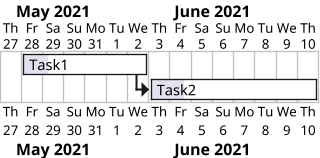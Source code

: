 @startgantt

Project starts 2021-05-27

scale 320*280

projectscale daily


[Task1] as [t1] lasts 6 days and starts 2021-05-28
[Task2] as [t2] lasts 8 days and starts at [t1]'s end

[t1] is 20% completed
[t2] is 20% completed



@endgantt